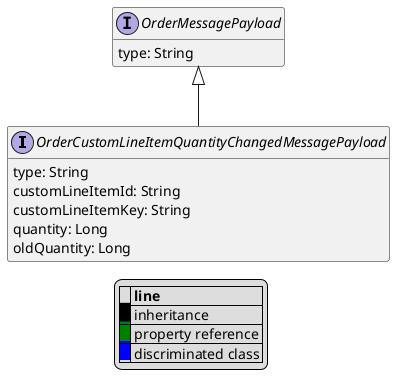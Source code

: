 @startuml

hide empty fields
hide empty methods
legend
|= |= line |
|<back:black>   </back>| inheritance |
|<back:green>   </back>| property reference |
|<back:blue>   </back>| discriminated class |
endlegend
interface OrderCustomLineItemQuantityChangedMessagePayload [[OrderCustomLineItemQuantityChangedMessagePayload.svg]] extends OrderMessagePayload {
    type: String
    customLineItemId: String
    customLineItemKey: String
    quantity: Long
    oldQuantity: Long
}
interface OrderMessagePayload [[OrderMessagePayload.svg]]  {
    type: String
}





@enduml
